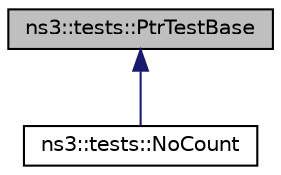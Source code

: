 digraph "ns3::tests::PtrTestBase"
{
 // LATEX_PDF_SIZE
  edge [fontname="Helvetica",fontsize="10",labelfontname="Helvetica",labelfontsize="10"];
  node [fontname="Helvetica",fontsize="10",shape=record];
  Node1 [label="ns3::tests::PtrTestBase",height=0.2,width=0.4,color="black", fillcolor="grey75", style="filled", fontcolor="black",tooltip="Pointer base test class."];
  Node1 -> Node2 [dir="back",color="midnightblue",fontsize="10",style="solid",fontname="Helvetica"];
  Node2 [label="ns3::tests::NoCount",height=0.2,width=0.4,color="black", fillcolor="white", style="filled",URL="$classns3_1_1tests_1_1_no_count.html",tooltip="No Count class."];
}
